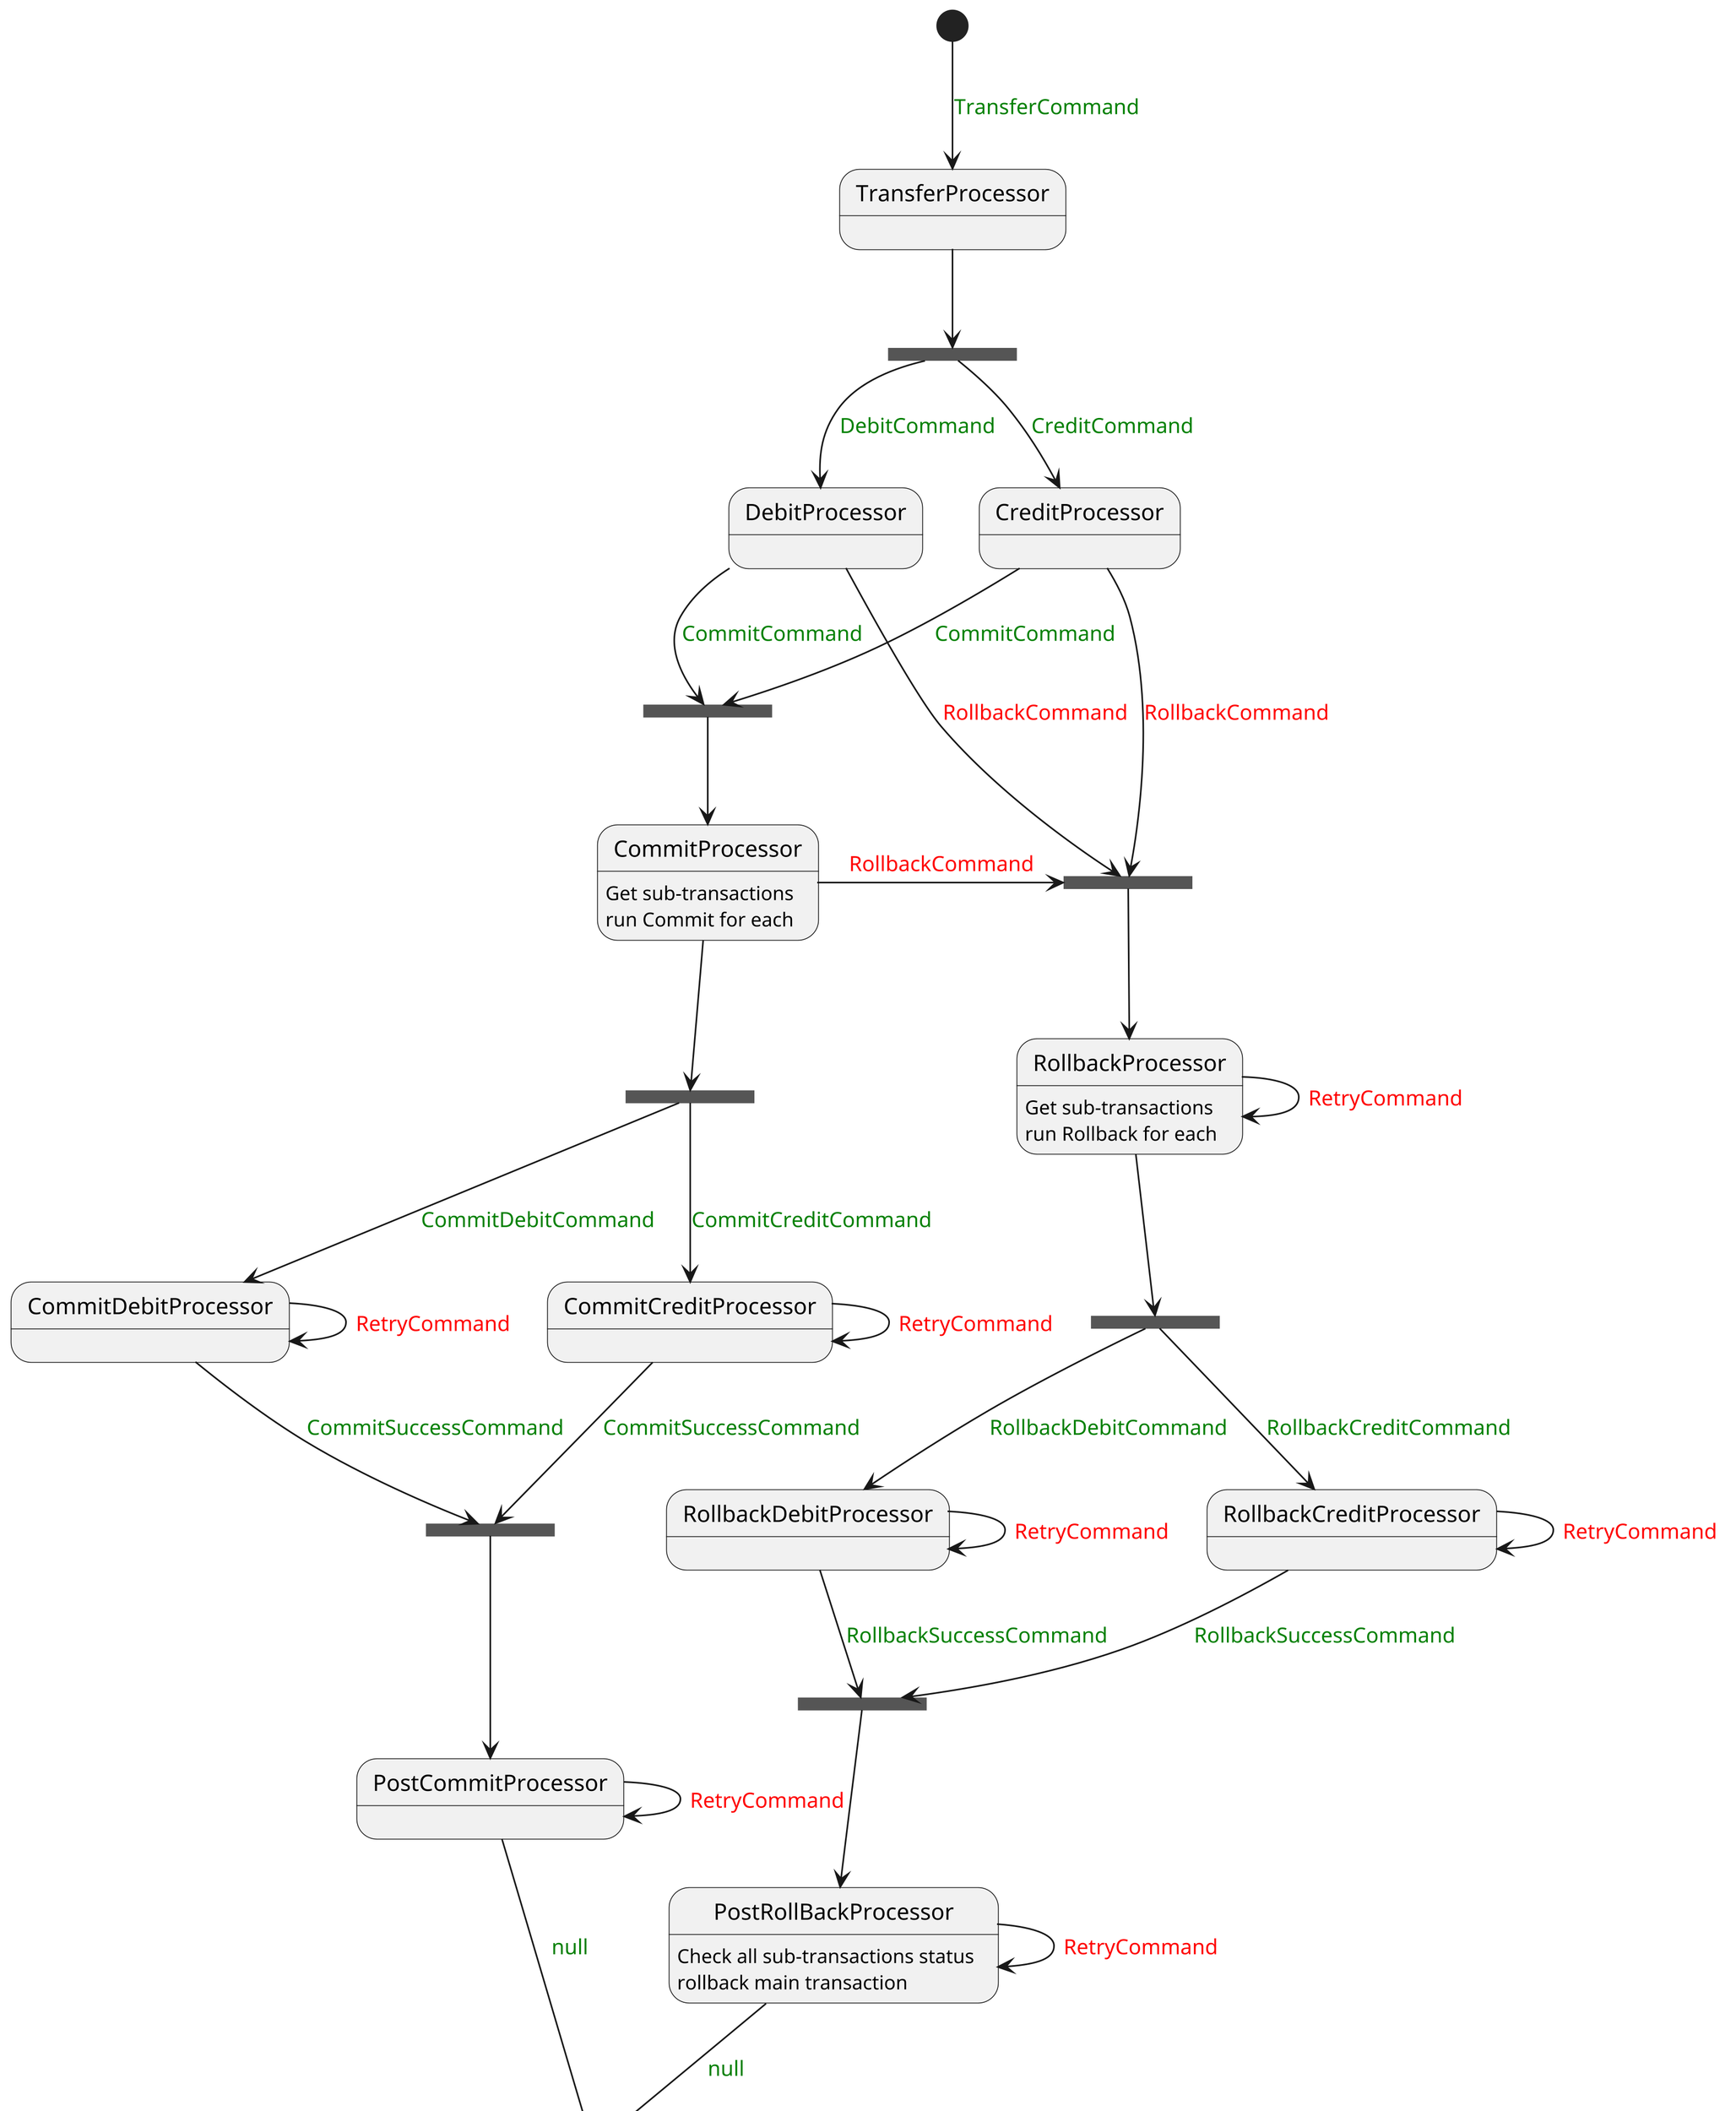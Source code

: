 @startuml
skinparam dpi 300
!define primary_key(x) <b>x</b>
!define green(x) <color:green>x</color>
!define red(x) <color:red>x</color>
!define blue(x) <color:blue>x</color>
!define not_null(x) <u>x</u>
' other tags available:
' <i></i>
' <back:COLOR></color>, where color is a color name or html color code
' (#FFAACC)
' see: http://plantuml.com/classes.html#More
hide methods
hide stereotypes

state transfer_fork <<fork>>
state transfer_join_succ <<join>>
state transfer_join_fail <<join>>
state rollback_fork <<fork>>
state rollback_join <<join>>
state commit_fork <<fork>>
state commit_join <<join>>
state CommitProcessor: Get sub-transactions\nrun Commit for each
state RollbackProcessor: Get sub-transactions\nrun Rollback for each
state PostRollBackProcessor: Check all sub-transactions status\nrollback main transaction

[*] --> TransferProcessor: green(TransferCommand)
TransferProcessor --> transfer_fork
transfer_fork --> CreditProcessor : green(CreditCommand)
transfer_fork --> DebitProcessor : green(DebitCommand)

CreditProcessor --> transfer_join_succ: green(CommitCommand)
DebitProcessor --> transfer_join_succ: green(CommitCommand)

transfer_join_succ --> CommitProcessor
CommitProcessor --> commit_fork
commit_fork --> CommitDebitProcessor: green(CommitDebitCommand)
commit_fork --> CommitCreditProcessor: green(CommitCreditCommand)
CommitDebitProcessor --> commit_join: green(CommitSuccessCommand)
CommitCreditProcessor --> commit_join: green(CommitSuccessCommand)
commit_join --> PostCommitProcessor
PostCommitProcessor --> [*]: green(null)

transfer_join_fail --> RollbackProcessor
RollbackProcessor --> rollback_fork
rollback_fork --> RollbackDebitProcessor:  green(RollbackDebitCommand)
rollback_fork --> RollbackCreditProcessor: green(RollbackCreditCommand)

RollbackDebitProcessor --> rollback_join: green(RollbackSuccessCommand)
RollbackCreditProcessor --> rollback_join: green(RollbackSuccessCommand)

rollback_join --> PostRollBackProcessor
PostRollBackProcessor --> [*]: green(null)

' Fail path
'TransferProcessor -> [*]: red(null)
CreditProcessor --> transfer_join_fail: red(RollbackCommand)
DebitProcessor --> transfer_join_fail: red(RollbackCommand)

CommitProcessor -> transfer_join_fail: red(RollbackCommand)
CommitCreditProcessor -> CommitCreditProcessor: red(RetryCommand)
CommitDebitProcessor -> CommitDebitProcessor: red(RetryCommand)
PostCommitProcessor -> PostCommitProcessor: red(RetryCommand)

RollbackProcessor -> RollbackProcessor: red(RetryCommand)
RollbackCreditProcessor -> RollbackCreditProcessor: red(RetryCommand)
RollbackDebitProcessor -> RollbackDebitProcessor: red(RetryCommand)
PostRollBackProcessor -> PostRollBackProcessor: red(RetryCommand)
@enduml
